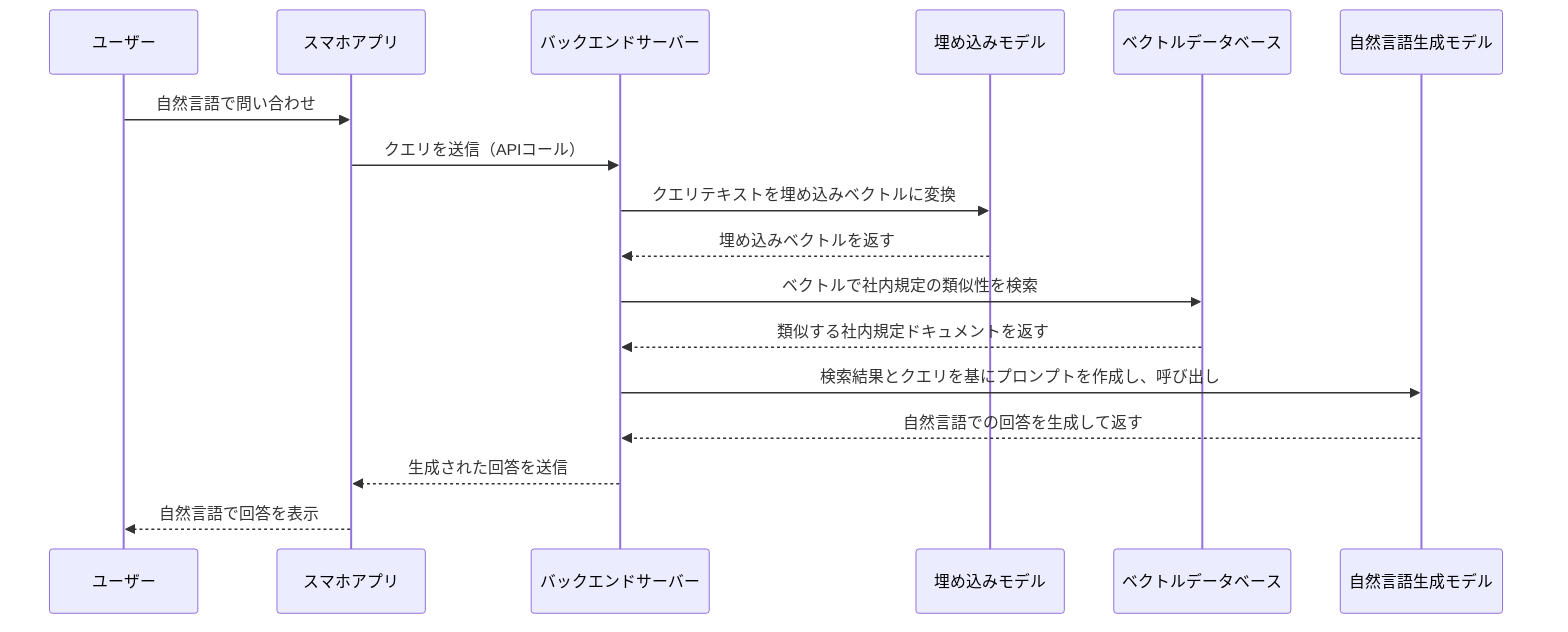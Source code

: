 sequenceDiagram
    participant User as ユーザー
    participant App as スマホアプリ
    participant Backend as バックエンドサーバー
    participant Embedding as 埋め込みモデル
    participant VectorDB as ベクトルデータベース
    participant LLM as 自然言語生成モデル
    User->>App: 自然言語で問い合わせ
    App->>Backend: クエリを送信（APIコール）
    Backend->>Embedding: クエリテキストを埋め込みベクトルに変換
    Embedding-->>Backend: 埋め込みベクトルを返す
    Backend->>VectorDB: ベクトルで社内規定の類似性を検索
    VectorDB-->>Backend: 類似する社内規定ドキュメントを返す
    Backend->>LLM: 検索結果とクエリを基にプロンプトを作成し、呼び出し
    LLM-->>Backend: 自然言語での回答を生成して返す
    Backend-->>App: 生成された回答を送信
    App-->>User: 自然言語で回答を表示